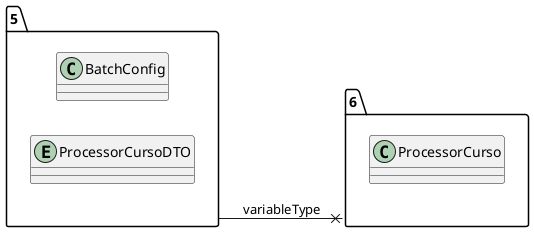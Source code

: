 @startuml 
allow_mixing
left to right direction
package "5"{
class BatchConfig
entity ProcessorCursoDTO

}
package "6"{
class ProcessorCurso

}
"5" --x "6":variableType
@enduml
